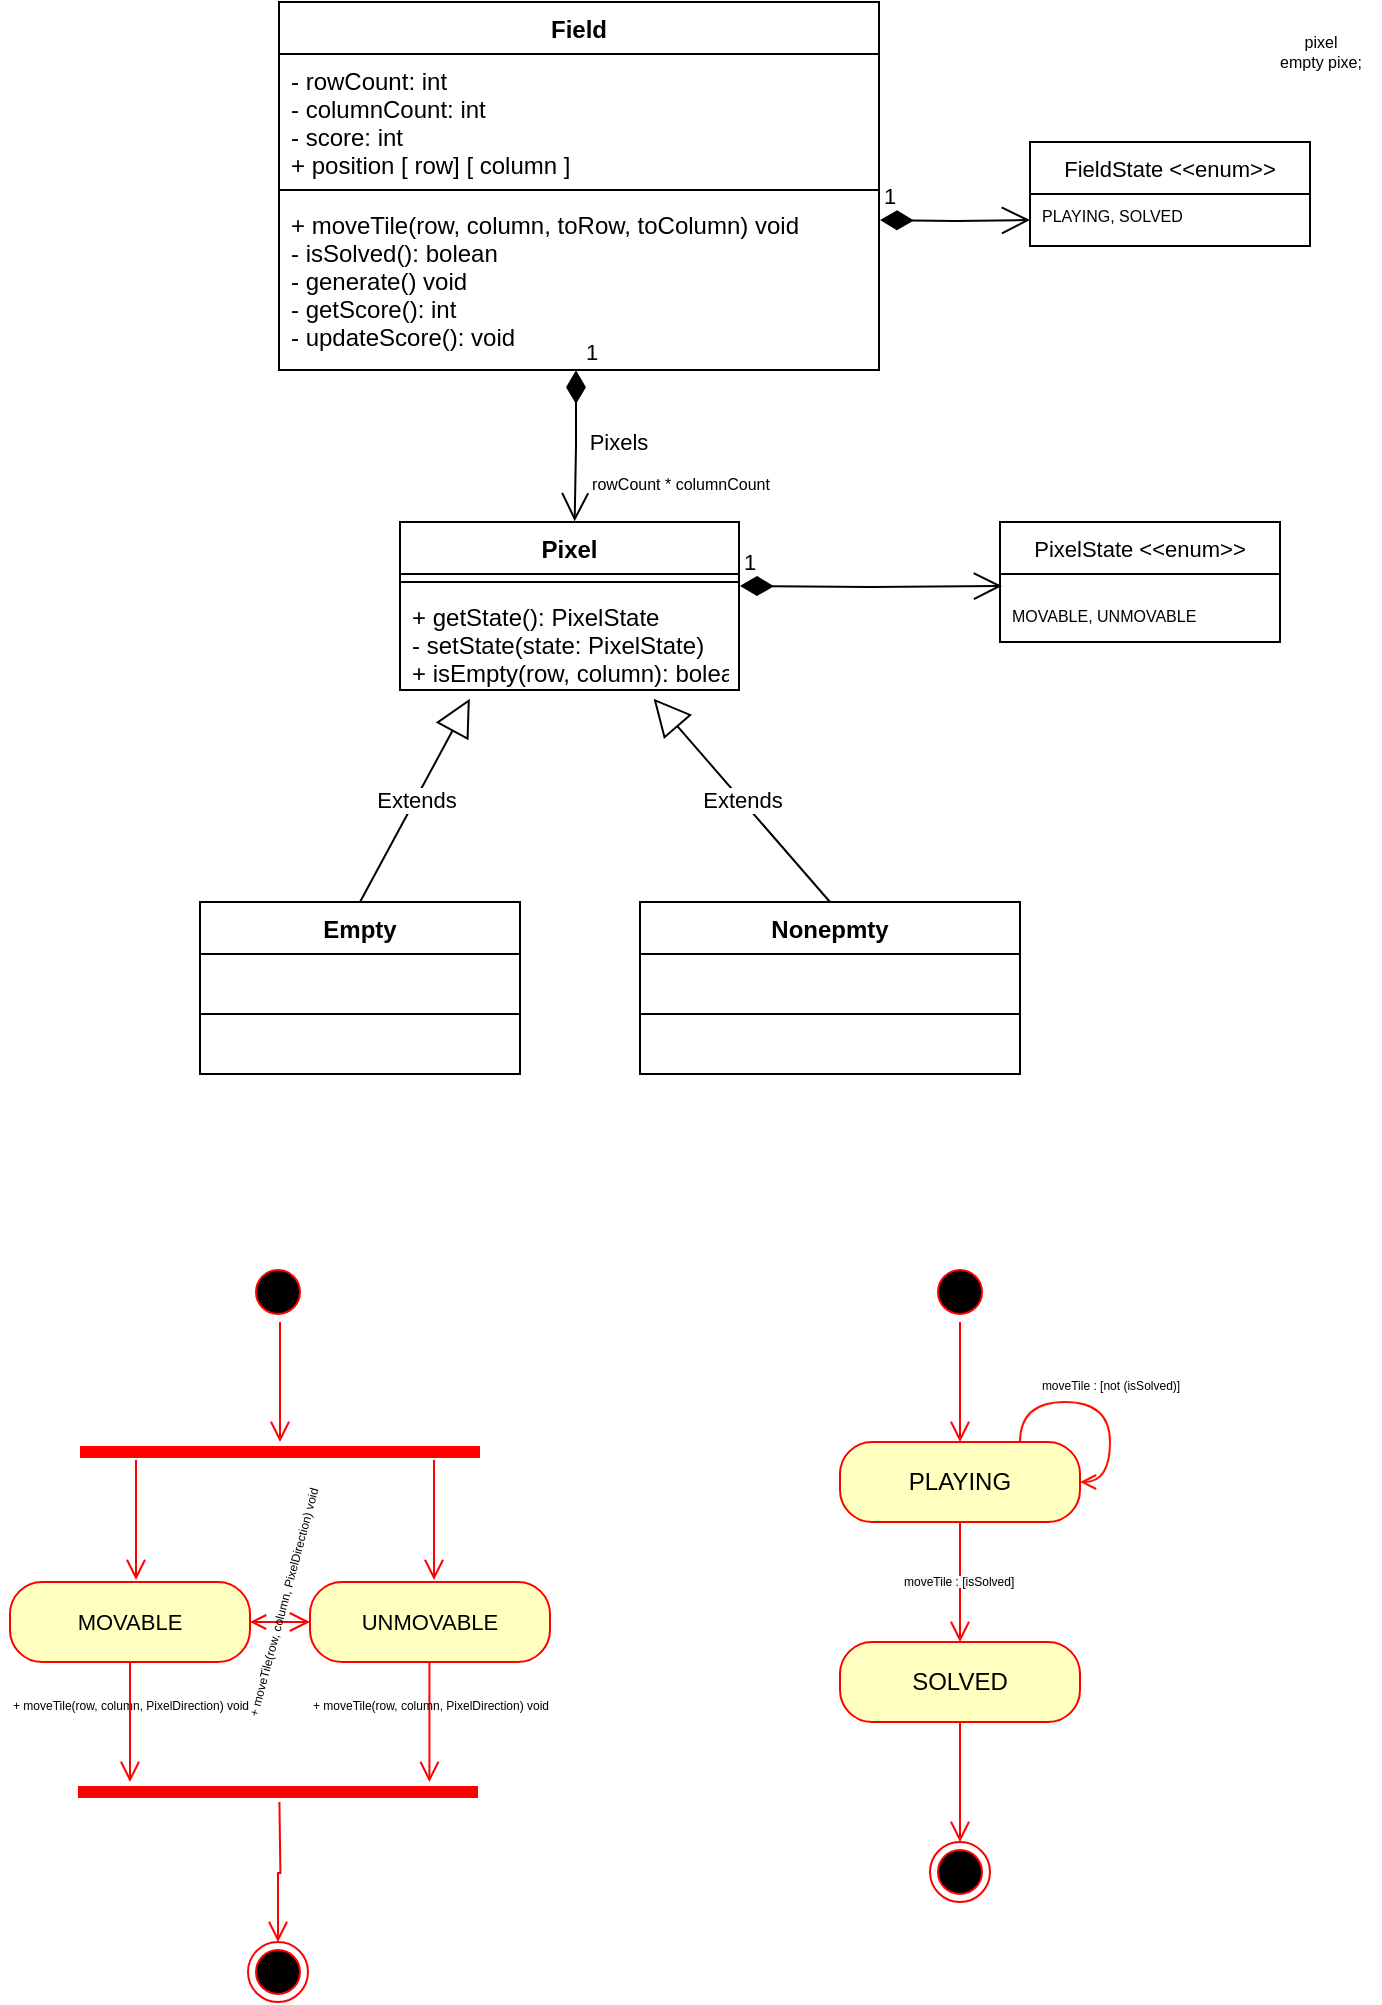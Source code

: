 <mxfile version="15.5.4" type="embed"><diagram id="AnLjpYb3ivXH3Onb80LC" name="Page-1"><mxGraphModel dx="745" dy="417" grid="1" gridSize="10" guides="1" tooltips="1" connect="1" arrows="1" fold="1" page="1" pageScale="1" pageWidth="827" pageHeight="1169" math="0" shadow="0"><root><mxCell id="0"/><mxCell id="1" parent="0"/><mxCell id="tnv3i2VillkjBU5h0HPm-1" value="Field" style="swimlane;fontStyle=1;align=center;verticalAlign=top;childLayout=stackLayout;horizontal=1;startSize=26;horizontalStack=0;resizeParent=1;resizeParentMax=0;resizeLast=0;collapsible=1;marginBottom=0;" parent="1" vertex="1"><mxGeometry x="219.5" y="20" width="300" height="184" as="geometry"/></mxCell><mxCell id="tnv3i2VillkjBU5h0HPm-2" value="- rowCount: int&#10;- columnCount: int&#10;- score: int&#10;+ position [ row] [ column ]" style="text;strokeColor=none;fillColor=none;align=left;verticalAlign=top;spacingLeft=4;spacingRight=4;overflow=hidden;rotatable=0;points=[[0,0.5],[1,0.5]];portConstraint=eastwest;" parent="tnv3i2VillkjBU5h0HPm-1" vertex="1"><mxGeometry y="26" width="300" height="64" as="geometry"/></mxCell><mxCell id="tnv3i2VillkjBU5h0HPm-3" value="" style="line;strokeWidth=1;fillColor=none;align=left;verticalAlign=middle;spacingTop=-1;spacingLeft=3;spacingRight=3;rotatable=0;labelPosition=right;points=[];portConstraint=eastwest;" parent="tnv3i2VillkjBU5h0HPm-1" vertex="1"><mxGeometry y="90" width="300" height="8" as="geometry"/></mxCell><mxCell id="tnv3i2VillkjBU5h0HPm-4" value="+ moveTile(row, column, toRow, toColumn) void&#10;- isSolved(): bolean&#10;- generate() void&#10;- getScore(): int&#10;- updateScore(): void&#10;" style="text;strokeColor=none;fillColor=none;align=left;verticalAlign=top;spacingLeft=4;spacingRight=4;overflow=hidden;rotatable=0;points=[[0,0.5],[1,0.5]];portConstraint=eastwest;" parent="tnv3i2VillkjBU5h0HPm-1" vertex="1"><mxGeometry y="98" width="300" height="86" as="geometry"/></mxCell><mxCell id="tnv3i2VillkjBU5h0HPm-14" value="&lt;font style=&quot;font-size: 8px&quot;&gt;rowCount * columnCount&lt;/font&gt;" style="text;html=1;align=center;verticalAlign=middle;resizable=0;points=[];autosize=1;strokeColor=none;fillColor=none;" parent="1" vertex="1"><mxGeometry x="370" y="250" width="100" height="20" as="geometry"/></mxCell><mxCell id="tnv3i2VillkjBU5h0HPm-15" value="pixel&lt;br&gt;empty pixe;" style="text;html=1;align=center;verticalAlign=middle;resizable=0;points=[];autosize=1;strokeColor=none;fillColor=none;fontSize=8;" parent="1" vertex="1"><mxGeometry x="710" y="30" width="60" height="30" as="geometry"/></mxCell><mxCell id="tnv3i2VillkjBU5h0HPm-28" value="PixelState &lt;&lt;enum&gt;&gt;" style="swimlane;fontStyle=0;childLayout=stackLayout;horizontal=1;startSize=26;fillColor=none;horizontalStack=0;resizeParent=1;resizeParentMax=0;resizeLast=0;collapsible=1;marginBottom=0;fontSize=11;" parent="1" vertex="1"><mxGeometry x="580" y="280" width="140" height="60" as="geometry"><mxRectangle x="570" y="770" width="100" height="26" as="alternateBounds"/></mxGeometry></mxCell><mxCell id="tnv3i2VillkjBU5h0HPm-29" value="&#10;MOVABLE, UNMOVABLE" style="text;strokeColor=none;fillColor=none;align=left;verticalAlign=top;spacingLeft=4;spacingRight=4;overflow=hidden;rotatable=0;points=[[0,0.5],[1,0.5]];portConstraint=eastwest;fontSize=8;" parent="tnv3i2VillkjBU5h0HPm-28" vertex="1"><mxGeometry y="26" width="140" height="34" as="geometry"/></mxCell><mxCell id="tnv3i2VillkjBU5h0HPm-33" value="FieldState &lt;&lt;enum&gt;&gt;" style="swimlane;fontStyle=0;childLayout=stackLayout;horizontal=1;startSize=26;fillColor=none;horizontalStack=0;resizeParent=1;resizeParentMax=0;resizeLast=0;collapsible=1;marginBottom=0;fontSize=11;" parent="1" vertex="1"><mxGeometry x="595" y="90" width="140" height="52" as="geometry"><mxRectangle x="570" y="770" width="100" height="26" as="alternateBounds"/></mxGeometry></mxCell><mxCell id="tnv3i2VillkjBU5h0HPm-34" value="PLAYING, SOLVED" style="text;strokeColor=none;fillColor=none;align=left;verticalAlign=top;spacingLeft=4;spacingRight=4;overflow=hidden;rotatable=0;points=[[0,0.5],[1,0.5]];portConstraint=eastwest;fontSize=8;" parent="tnv3i2VillkjBU5h0HPm-33" vertex="1"><mxGeometry y="26" width="140" height="26" as="geometry"/></mxCell><mxCell id="tnv3i2VillkjBU5h0HPm-35" value="1" style="endArrow=open;html=1;endSize=12;startArrow=diamondThin;startSize=14;startFill=1;edgeStyle=orthogonalEdgeStyle;align=left;verticalAlign=bottom;rounded=0;fontSize=11;exitX=1.003;exitY=0.23;exitDx=0;exitDy=0;exitPerimeter=0;entryX=0.007;entryY=0.176;entryDx=0;entryDy=0;entryPerimeter=0;" parent="1" edge="1" target="tnv3i2VillkjBU5h0HPm-29"><mxGeometry x="-1" y="3" relative="1" as="geometry"><mxPoint x="450.008" y="311.98" as="sourcePoint"/><mxPoint x="560" y="311" as="targetPoint"/></mxGeometry></mxCell><mxCell id="tnv3i2VillkjBU5h0HPm-36" value="1" style="endArrow=open;html=1;endSize=12;startArrow=diamondThin;startSize=14;startFill=1;edgeStyle=orthogonalEdgeStyle;align=left;verticalAlign=bottom;rounded=0;fontSize=11;entryX=0;entryY=0.5;entryDx=0;entryDy=0;" parent="1" target="tnv3i2VillkjBU5h0HPm-34" edge="1"><mxGeometry x="-1" y="3" relative="1" as="geometry"><mxPoint x="520" y="129" as="sourcePoint"/><mxPoint x="758" y="111" as="targetPoint"/></mxGeometry></mxCell><mxCell id="tnv3i2VillkjBU5h0HPm-38" value="" style="ellipse;html=1;shape=startState;fillColor=#000000;strokeColor=#ff0000;fontSize=11;" parent="1" vertex="1"><mxGeometry x="204" y="650" width="30" height="30" as="geometry"/></mxCell><mxCell id="tnv3i2VillkjBU5h0HPm-39" value="" style="edgeStyle=orthogonalEdgeStyle;html=1;verticalAlign=bottom;endArrow=open;endSize=8;strokeColor=#ff0000;rounded=0;fontSize=11;" parent="1" edge="1"><mxGeometry relative="1" as="geometry"><mxPoint x="220" y="740" as="targetPoint"/><mxPoint x="220" y="680" as="sourcePoint"/></mxGeometry></mxCell><mxCell id="tnv3i2VillkjBU5h0HPm-40" value="" style="shape=line;html=1;strokeWidth=6;strokeColor=#ff0000;fontSize=11;" parent="1" vertex="1"><mxGeometry x="120" y="740" width="200" height="10" as="geometry"/></mxCell><mxCell id="tnv3i2VillkjBU5h0HPm-45" value="" style="edgeStyle=orthogonalEdgeStyle;html=1;verticalAlign=bottom;endArrow=open;endSize=8;strokeColor=#ff0000;rounded=0;fontSize=11;" parent="1" edge="1"><mxGeometry relative="1" as="geometry"><mxPoint x="148" y="809" as="targetPoint"/><mxPoint x="148" y="749" as="sourcePoint"/></mxGeometry></mxCell><mxCell id="tnv3i2VillkjBU5h0HPm-46" value="" style="edgeStyle=orthogonalEdgeStyle;html=1;verticalAlign=bottom;endArrow=open;endSize=8;strokeColor=#ff0000;rounded=0;fontSize=11;" parent="1" edge="1"><mxGeometry relative="1" as="geometry"><mxPoint x="297" y="809" as="targetPoint"/><mxPoint x="297" y="749" as="sourcePoint"/></mxGeometry></mxCell><mxCell id="tnv3i2VillkjBU5h0HPm-47" value="UNMOVABLE" style="rounded=1;whiteSpace=wrap;html=1;arcSize=40;fontColor=#000000;fillColor=#ffffc0;strokeColor=#ff0000;fontSize=11;" parent="1" vertex="1"><mxGeometry x="235" y="810" width="120" height="40" as="geometry"/></mxCell><mxCell id="tnv3i2VillkjBU5h0HPm-49" value="MOVABLE" style="rounded=1;whiteSpace=wrap;html=1;arcSize=40;fontColor=#000000;fillColor=#ffffc0;strokeColor=#ff0000;fontSize=11;" parent="1" vertex="1"><mxGeometry x="85" y="810" width="120" height="40" as="geometry"/></mxCell><mxCell id="tnv3i2VillkjBU5h0HPm-54" value="1" style="endArrow=open;html=1;endSize=12;startArrow=diamondThin;startSize=14;startFill=1;edgeStyle=orthogonalEdgeStyle;align=left;verticalAlign=bottom;rounded=0;fontSize=11;exitX=0.495;exitY=1.001;exitDx=0;exitDy=0;exitPerimeter=0;entryX=0.488;entryY=-0.006;entryDx=0;entryDy=0;entryPerimeter=0;" parent="1" source="tnv3i2VillkjBU5h0HPm-4" edge="1"><mxGeometry x="-1" y="3" relative="1" as="geometry"><mxPoint x="250" y="260" as="sourcePoint"/><mxPoint x="367.328" y="279.64" as="targetPoint"/></mxGeometry></mxCell><mxCell id="tnv3i2VillkjBU5h0HPm-55" value="Pixels" style="text;html=1;align=center;verticalAlign=middle;resizable=0;points=[];autosize=1;strokeColor=none;fillColor=none;fontSize=11;" parent="1" vertex="1"><mxGeometry x="364" y="230" width="50" height="20" as="geometry"/></mxCell><mxCell id="tnv3i2VillkjBU5h0HPm-67" value="" style="shape=line;html=1;strokeWidth=6;strokeColor=#ff0000;fontSize=11;" parent="1" vertex="1"><mxGeometry x="119" y="910" width="200" height="10" as="geometry"/></mxCell><mxCell id="tnv3i2VillkjBU5h0HPm-71" value="&lt;font style=&quot;font-size: 6px&quot;&gt;+ moveTile(row, column, PixelDirection) void&lt;/font&gt;" style="text;html=1;align=center;verticalAlign=middle;resizable=0;points=[];autosize=1;strokeColor=none;fillColor=none;fontSize=11;" parent="1" vertex="1"><mxGeometry x="80" y="860" width="130" height="20" as="geometry"/></mxCell><mxCell id="tnv3i2VillkjBU5h0HPm-79" value="" style="ellipse;html=1;shape=startState;fillColor=#000000;strokeColor=#ff0000;fontSize=6;" parent="1" vertex="1"><mxGeometry x="545" y="650" width="30" height="30" as="geometry"/></mxCell><mxCell id="tnv3i2VillkjBU5h0HPm-80" value="" style="edgeStyle=orthogonalEdgeStyle;html=1;verticalAlign=bottom;endArrow=open;endSize=8;strokeColor=#ff0000;rounded=0;fontSize=6;" parent="1" source="tnv3i2VillkjBU5h0HPm-79" edge="1"><mxGeometry relative="1" as="geometry"><mxPoint x="560" y="740" as="targetPoint"/></mxGeometry></mxCell><mxCell id="tnv3i2VillkjBU5h0HPm-100" style="edgeStyle=orthogonalEdgeStyle;rounded=0;orthogonalLoop=1;jettySize=auto;html=1;exitX=0.75;exitY=0;exitDx=0;exitDy=0;fontSize=12;startArrow=none;startFill=0;endArrow=open;endFill=0;strokeColor=#FF1100;entryX=1;entryY=0.5;entryDx=0;entryDy=0;curved=1;" parent="1" source="tnv3i2VillkjBU5h0HPm-81" target="tnv3i2VillkjBU5h0HPm-81" edge="1"><mxGeometry relative="1" as="geometry"><mxPoint x="625" y="760" as="targetPoint"/><Array as="points"><mxPoint x="590" y="720"/><mxPoint x="635" y="720"/><mxPoint x="635" y="760"/></Array></mxGeometry></mxCell><mxCell id="tnv3i2VillkjBU5h0HPm-81" value="&lt;font style=&quot;font-size: 12px&quot;&gt;PLAYING&lt;/font&gt;" style="rounded=1;whiteSpace=wrap;html=1;arcSize=40;fontColor=#000000;fillColor=#ffffc0;strokeColor=#ff0000;fontSize=6;" parent="1" vertex="1"><mxGeometry x="500" y="740" width="120" height="40" as="geometry"/></mxCell><mxCell id="tnv3i2VillkjBU5h0HPm-82" value="" style="edgeStyle=orthogonalEdgeStyle;html=1;verticalAlign=bottom;endArrow=open;endSize=8;strokeColor=#ff0000;rounded=0;fontSize=6;" parent="1" source="tnv3i2VillkjBU5h0HPm-81" edge="1"><mxGeometry relative="1" as="geometry"><mxPoint x="560" y="840" as="targetPoint"/></mxGeometry></mxCell><mxCell id="tnv3i2VillkjBU5h0HPm-83" value="&lt;font style=&quot;font-size: 12px&quot;&gt;SOLVED&lt;/font&gt;" style="rounded=1;whiteSpace=wrap;html=1;arcSize=40;fontColor=#000000;fillColor=#ffffc0;strokeColor=#ff0000;fontSize=6;" parent="1" vertex="1"><mxGeometry x="500" y="840" width="120" height="40" as="geometry"/></mxCell><mxCell id="tnv3i2VillkjBU5h0HPm-84" value="" style="edgeStyle=orthogonalEdgeStyle;html=1;verticalAlign=bottom;endArrow=open;endSize=8;strokeColor=#ff0000;rounded=0;fontSize=6;" parent="1" source="tnv3i2VillkjBU5h0HPm-83" edge="1"><mxGeometry relative="1" as="geometry"><mxPoint x="560" y="940" as="targetPoint"/></mxGeometry></mxCell><mxCell id="tnv3i2VillkjBU5h0HPm-85" value="" style="ellipse;html=1;shape=endState;fillColor=#000000;strokeColor=#ff0000;fontSize=6;" parent="1" vertex="1"><mxGeometry x="545" y="940" width="30" height="30" as="geometry"/></mxCell><mxCell id="tnv3i2VillkjBU5h0HPm-101" value="&lt;font style=&quot;font-size: 6px&quot;&gt;moveTile : [not (isSolved)]&lt;/font&gt;" style="text;html=1;align=center;verticalAlign=middle;resizable=0;points=[];autosize=1;strokeColor=none;fillColor=none;fontSize=12;" parent="1" vertex="1"><mxGeometry x="595" y="700" width="80" height="20" as="geometry"/></mxCell><mxCell id="tnv3i2VillkjBU5h0HPm-102" value="&lt;span style=&quot;color: rgb(0 , 0 , 0) ; font-family: &amp;#34;helvetica&amp;#34; ; font-size: 6px ; font-style: normal ; font-weight: 400 ; letter-spacing: normal ; text-align: center ; text-indent: 0px ; text-transform: none ; word-spacing: 0px ; background-color: rgb(248 , 249 , 250) ; display: inline ; float: none&quot;&gt;moveTile : [isSolved]&lt;/span&gt;" style="text;whiteSpace=wrap;html=1;fontSize=6;" parent="1" vertex="1"><mxGeometry x="530" y="800" width="90" height="20" as="geometry"/></mxCell><mxCell id="2" value="Empty" style="swimlane;fontStyle=1;align=center;verticalAlign=top;childLayout=stackLayout;horizontal=1;startSize=26;horizontalStack=0;resizeParent=1;resizeParentMax=0;resizeLast=0;collapsible=1;marginBottom=0;" vertex="1" parent="1"><mxGeometry x="180" y="470" width="160" height="86" as="geometry"/></mxCell><mxCell id="3" value=" " style="text;strokeColor=none;fillColor=none;align=left;verticalAlign=top;spacingLeft=4;spacingRight=4;overflow=hidden;rotatable=0;points=[[0,0.5],[1,0.5]];portConstraint=eastwest;" vertex="1" parent="2"><mxGeometry y="26" width="160" height="26" as="geometry"/></mxCell><mxCell id="4" value="" style="line;strokeWidth=1;fillColor=none;align=left;verticalAlign=middle;spacingTop=-1;spacingLeft=3;spacingRight=3;rotatable=0;labelPosition=right;points=[];portConstraint=eastwest;" vertex="1" parent="2"><mxGeometry y="52" width="160" height="8" as="geometry"/></mxCell><mxCell id="5" value=" " style="text;strokeColor=none;fillColor=none;align=left;verticalAlign=top;spacingLeft=4;spacingRight=4;overflow=hidden;rotatable=0;points=[[0,0.5],[1,0.5]];portConstraint=eastwest;" vertex="1" parent="2"><mxGeometry y="60" width="160" height="26" as="geometry"/></mxCell><mxCell id="6" value="Nonepmty" style="swimlane;fontStyle=1;align=center;verticalAlign=top;childLayout=stackLayout;horizontal=1;startSize=26;horizontalStack=0;resizeParent=1;resizeParentMax=0;resizeLast=0;collapsible=1;marginBottom=0;" vertex="1" parent="1"><mxGeometry x="400" y="470" width="190" height="86" as="geometry"/></mxCell><mxCell id="7" value=" " style="text;strokeColor=none;fillColor=none;align=left;verticalAlign=top;spacingLeft=4;spacingRight=4;overflow=hidden;rotatable=0;points=[[0,0.5],[1,0.5]];portConstraint=eastwest;" vertex="1" parent="6"><mxGeometry y="26" width="190" height="26" as="geometry"/></mxCell><mxCell id="8" value="" style="line;strokeWidth=1;fillColor=none;align=left;verticalAlign=middle;spacingTop=-1;spacingLeft=3;spacingRight=3;rotatable=0;labelPosition=right;points=[];portConstraint=eastwest;" vertex="1" parent="6"><mxGeometry y="52" width="190" height="8" as="geometry"/></mxCell><mxCell id="9" value=" " style="text;strokeColor=none;fillColor=none;align=left;verticalAlign=top;spacingLeft=4;spacingRight=4;overflow=hidden;rotatable=0;points=[[0,0.5],[1,0.5]];portConstraint=eastwest;" vertex="1" parent="6"><mxGeometry y="60" width="190" height="26" as="geometry"/></mxCell><mxCell id="10" value="Extends" style="endArrow=block;endSize=16;endFill=0;html=1;rounded=0;exitX=0.5;exitY=0;exitDx=0;exitDy=0;entryX=0.206;entryY=1.087;entryDx=0;entryDy=0;entryPerimeter=0;" edge="1" parent="1" source="2" target="40"><mxGeometry width="160" relative="1" as="geometry"><mxPoint x="240" y="350" as="sourcePoint"/><mxPoint x="337.825" y="342.58" as="targetPoint"/></mxGeometry></mxCell><mxCell id="11" value="Extends" style="endArrow=block;endSize=16;endFill=0;html=1;rounded=0;exitX=0.5;exitY=0;exitDx=0;exitDy=0;entryX=0.748;entryY=1.087;entryDx=0;entryDy=0;entryPerimeter=0;" edge="1" parent="1" source="6" target="40"><mxGeometry width="160" relative="1" as="geometry"><mxPoint x="270" y="360" as="sourcePoint"/><mxPoint x="401.899" y="343.15" as="targetPoint"/></mxGeometry></mxCell><mxCell id="19" value="" style="edgeStyle=orthogonalEdgeStyle;html=1;verticalAlign=bottom;endArrow=open;endSize=8;strokeColor=#ff0000;rounded=0;fontSize=11;exitX=1;exitY=0.5;exitDx=0;exitDy=0;entryX=0;entryY=0.5;entryDx=0;entryDy=0;startArrow=open;startFill=0;targetPerimeterSpacing=8;sourcePerimeterSpacing=6;" edge="1" parent="1" source="tnv3i2VillkjBU5h0HPm-49" target="tnv3i2VillkjBU5h0HPm-47"><mxGeometry relative="1" as="geometry"><mxPoint x="204.43" y="930" as="targetPoint"/><mxPoint x="204.43" y="870" as="sourcePoint"/></mxGeometry></mxCell><mxCell id="20" value="" style="edgeStyle=orthogonalEdgeStyle;html=1;verticalAlign=bottom;endArrow=open;endSize=8;strokeColor=#ff0000;rounded=0;fontSize=11;" edge="1" parent="1"><mxGeometry relative="1" as="geometry"><mxPoint x="145" y="910" as="targetPoint"/><mxPoint x="145" y="850" as="sourcePoint"/></mxGeometry></mxCell><mxCell id="21" value="" style="edgeStyle=orthogonalEdgeStyle;html=1;verticalAlign=bottom;endArrow=open;endSize=8;strokeColor=#ff0000;rounded=0;fontSize=11;" edge="1" parent="1"><mxGeometry relative="1" as="geometry"><mxPoint x="294.71" y="910" as="targetPoint"/><mxPoint x="294.71" y="850" as="sourcePoint"/></mxGeometry></mxCell><mxCell id="tnv3i2VillkjBU5h0HPm-70" value="" style="ellipse;html=1;shape=endState;fillColor=#000000;strokeColor=#ff0000;fontSize=11;" parent="1" vertex="1"><mxGeometry x="204" y="990" width="30" height="30" as="geometry"/></mxCell><mxCell id="24" value="" style="edgeStyle=orthogonalEdgeStyle;html=1;verticalAlign=bottom;endArrow=open;endSize=8;strokeColor=#ff0000;rounded=0;fontSize=11;entryX=0.5;entryY=0;entryDx=0;entryDy=0;" edge="1" parent="1" target="tnv3i2VillkjBU5h0HPm-70"><mxGeometry relative="1" as="geometry"><mxPoint x="219.71" y="980" as="targetPoint"/><mxPoint x="219.71" y="920" as="sourcePoint"/></mxGeometry></mxCell><mxCell id="25" value="&lt;font style=&quot;font-size: 6px&quot;&gt;+ moveTile(row, column, PixelDirection) void&lt;/font&gt;" style="text;html=1;align=center;verticalAlign=middle;resizable=0;points=[];autosize=1;strokeColor=none;fillColor=none;fontSize=11;" vertex="1" parent="1"><mxGeometry x="230" y="860" width="130" height="20" as="geometry"/></mxCell><mxCell id="27" value="&lt;font style=&quot;font-size: 6px&quot;&gt;+ moveTile(row, column, PixelDirection) void&lt;/font&gt;" style="text;html=1;align=center;verticalAlign=middle;resizable=0;points=[];autosize=1;strokeColor=none;fillColor=none;fontSize=11;rotation=-75;" vertex="1" parent="1"><mxGeometry x="155" y="810" width="130" height="20" as="geometry"/></mxCell><mxCell id="37" value="Pixel" style="swimlane;fontStyle=1;align=center;verticalAlign=top;childLayout=stackLayout;horizontal=1;startSize=26;horizontalStack=0;resizeParent=1;resizeParentMax=0;resizeLast=0;collapsible=1;marginBottom=0;strokeWidth=1;" vertex="1" parent="1"><mxGeometry x="280" y="280" width="169.5" height="84" as="geometry"/></mxCell><mxCell id="39" value="" style="line;strokeWidth=1;fillColor=none;align=left;verticalAlign=middle;spacingTop=-1;spacingLeft=3;spacingRight=3;rotatable=0;labelPosition=right;points=[];portConstraint=eastwest;" vertex="1" parent="37"><mxGeometry y="26" width="169.5" height="8" as="geometry"/></mxCell><mxCell id="40" value="+ getState(): PixelState&#10;- setState(state: PixelState)&#10;+ isEmpty(row, column): bolean" style="text;strokeColor=none;fillColor=none;align=left;verticalAlign=top;spacingLeft=4;spacingRight=4;overflow=hidden;rotatable=0;points=[[0,0.5],[1,0.5]];portConstraint=eastwest;" vertex="1" parent="37"><mxGeometry y="34" width="169.5" height="50" as="geometry"/></mxCell></root></mxGraphModel></diagram></mxfile>